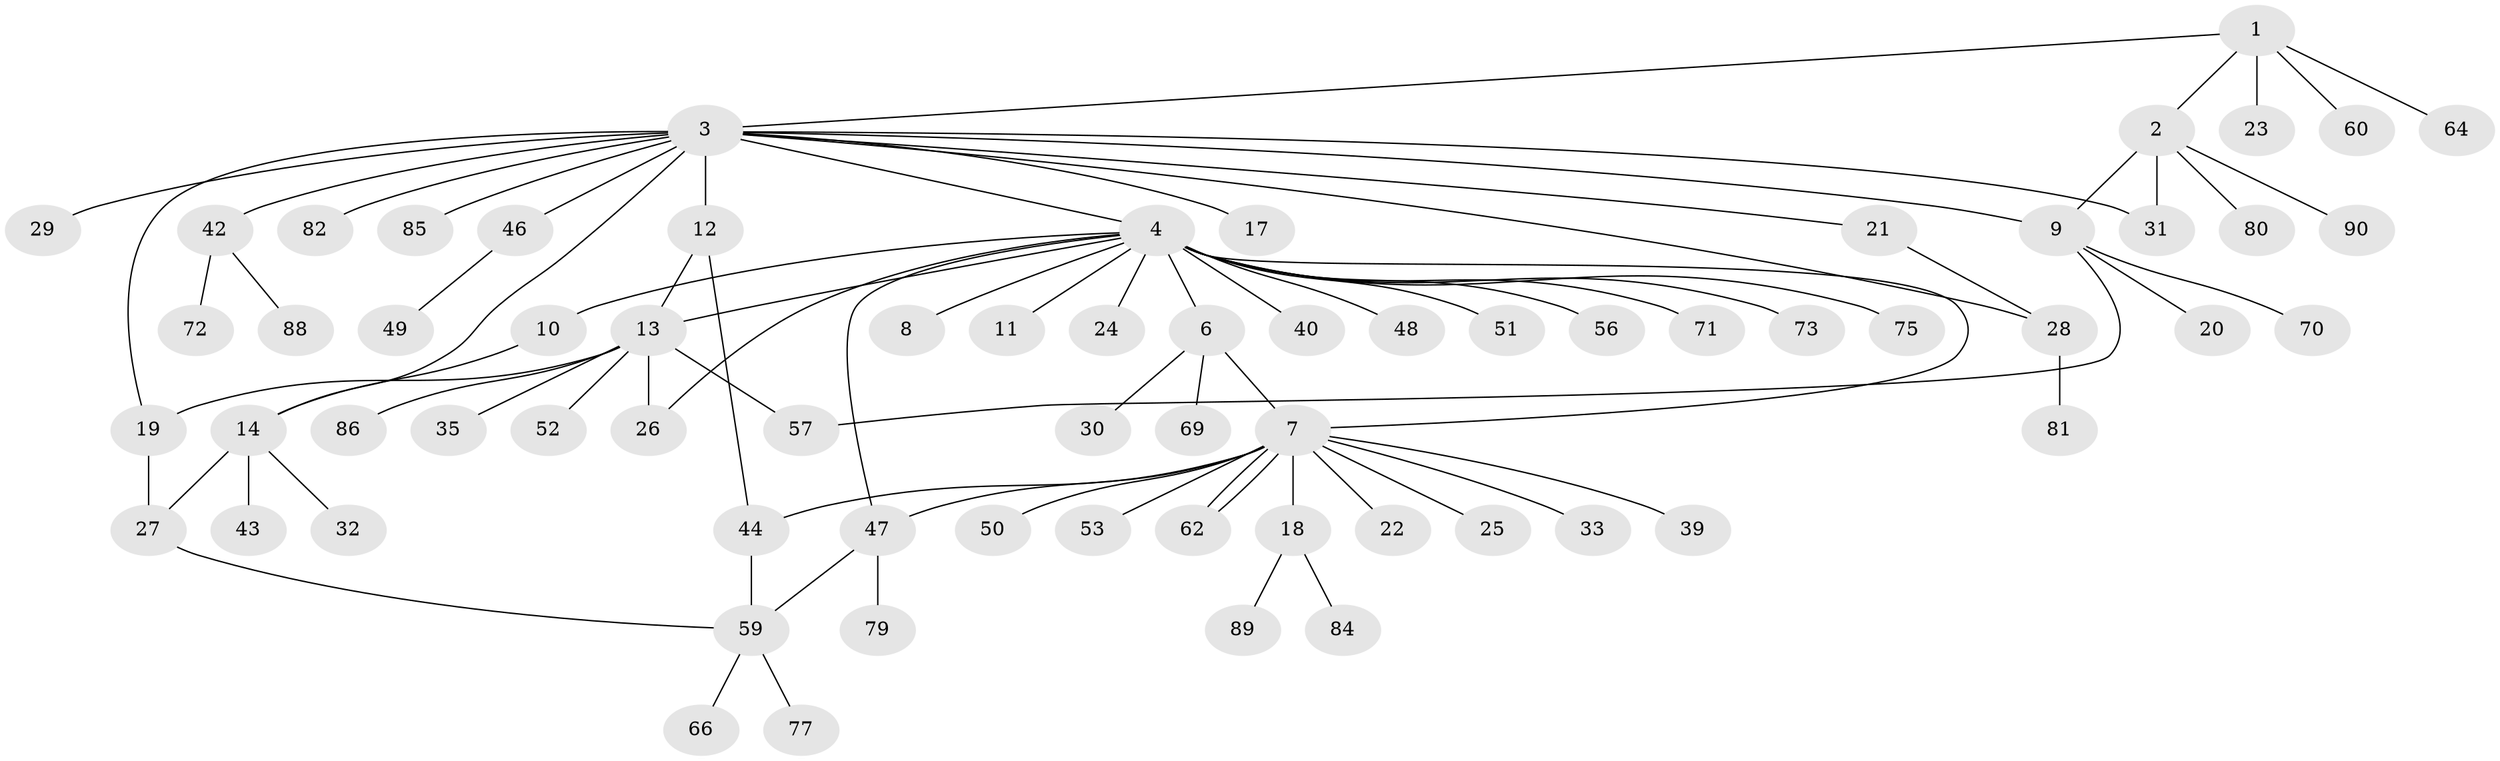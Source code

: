 // original degree distribution, {6: 0.04395604395604396, 11: 0.01098901098901099, 18: 0.01098901098901099, 5: 0.03296703296703297, 14: 0.01098901098901099, 1: 0.5934065934065934, 2: 0.16483516483516483, 4: 0.03296703296703297, 8: 0.01098901098901099, 3: 0.08791208791208792}
// Generated by graph-tools (version 1.1) at 2025/11/02/27/25 16:11:13]
// undirected, 68 vertices, 82 edges
graph export_dot {
graph [start="1"]
  node [color=gray90,style=filled];
  1 [super="+55"];
  2 [super="+78"];
  3 [super="+5"];
  4 [super="+16"];
  6 [super="+38"];
  7 [super="+34"];
  8;
  9 [super="+15"];
  10;
  11;
  12 [super="+37"];
  13 [super="+63"];
  14 [super="+67"];
  17;
  18 [super="+36"];
  19;
  20;
  21;
  22 [super="+83"];
  23;
  24;
  25 [super="+58"];
  26 [super="+65"];
  27;
  28 [super="+74"];
  29;
  30;
  31 [super="+68"];
  32 [super="+87"];
  33;
  35 [super="+41"];
  39;
  40;
  42 [super="+61"];
  43;
  44 [super="+45"];
  46;
  47 [super="+54"];
  48;
  49;
  50;
  51;
  52;
  53;
  56;
  57 [super="+76"];
  59 [super="+91"];
  60;
  62;
  64;
  66;
  69;
  70;
  71;
  72;
  73;
  75;
  77;
  79;
  80;
  81;
  82;
  84;
  85;
  86;
  88;
  89;
  90;
  1 -- 2;
  1 -- 3;
  1 -- 23;
  1 -- 60;
  1 -- 64;
  2 -- 9;
  2 -- 31;
  2 -- 80;
  2 -- 90;
  3 -- 4;
  3 -- 9;
  3 -- 14;
  3 -- 19;
  3 -- 29;
  3 -- 42;
  3 -- 46;
  3 -- 82;
  3 -- 17;
  3 -- 85;
  3 -- 21;
  3 -- 12;
  3 -- 31;
  3 -- 28;
  4 -- 6;
  4 -- 7;
  4 -- 8;
  4 -- 10;
  4 -- 11;
  4 -- 13;
  4 -- 24;
  4 -- 26;
  4 -- 40;
  4 -- 47;
  4 -- 48;
  4 -- 51;
  4 -- 56;
  4 -- 71;
  4 -- 73;
  4 -- 75;
  6 -- 7;
  6 -- 30;
  6 -- 69;
  7 -- 18;
  7 -- 22;
  7 -- 25;
  7 -- 33;
  7 -- 39;
  7 -- 44;
  7 -- 47;
  7 -- 50;
  7 -- 53;
  7 -- 62;
  7 -- 62;
  9 -- 57;
  9 -- 70;
  9 -- 20;
  10 -- 14;
  12 -- 44;
  12 -- 13;
  13 -- 19;
  13 -- 26;
  13 -- 35;
  13 -- 52;
  13 -- 86;
  13 -- 57;
  14 -- 27;
  14 -- 32;
  14 -- 43;
  18 -- 84;
  18 -- 89;
  19 -- 27;
  21 -- 28;
  27 -- 59;
  28 -- 81;
  42 -- 72;
  42 -- 88;
  44 -- 59;
  46 -- 49;
  47 -- 59;
  47 -- 79;
  59 -- 66;
  59 -- 77;
}
